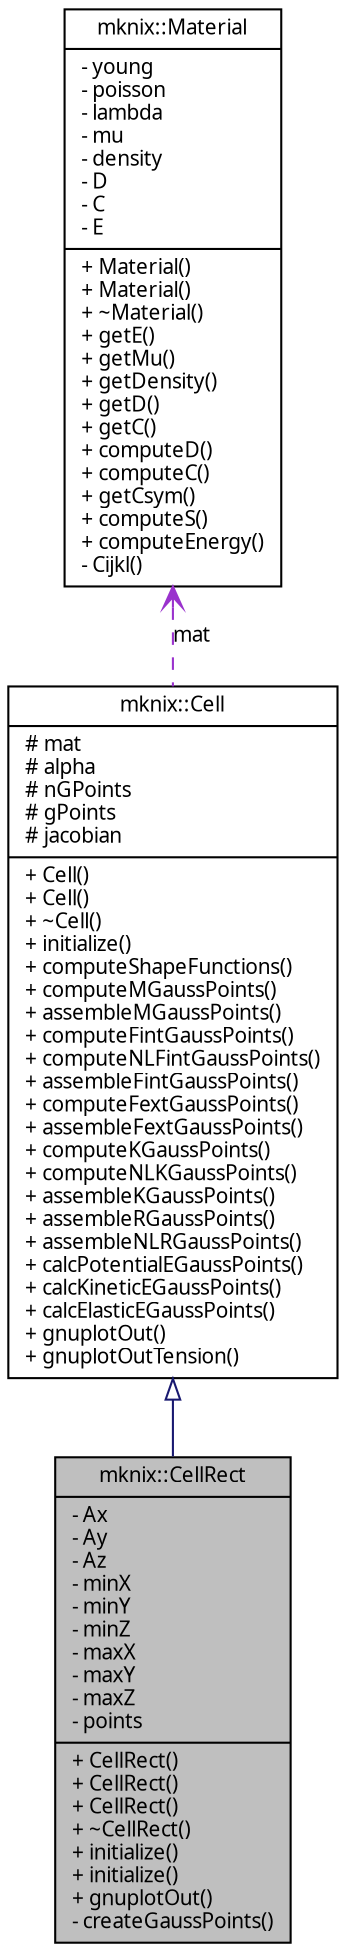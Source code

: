 digraph G
{
  edge [fontname="FreeSans.ttf",fontsize=10,labelfontname="FreeSans.ttf",labelfontsize=10];
  node [fontname="FreeSans.ttf",fontsize=10,shape=record];
  Node1 [label="{mknix::CellRect\n|- Ax\l- Ay\l- Az\l- minX\l- minY\l- minZ\l- maxX\l- maxY\l- maxZ\l- points\l|+ CellRect()\l+ CellRect()\l+ CellRect()\l+ ~CellRect()\l+ initialize()\l+ initialize()\l+ gnuplotOut()\l- createGaussPoints()\l}",height=0.2,width=0.4,color="black", fillcolor="grey75", style="filled" fontcolor="black"];
  Node2 -> Node1 [dir=back,color="midnightblue",fontsize=10,style="solid",arrowtail="empty"];
  Node2 [label="{mknix::Cell\n|# mat\l# alpha\l# nGPoints\l# gPoints\l# jacobian\l|+ Cell()\l+ Cell()\l+ ~Cell()\l+ initialize()\l+ computeShapeFunctions()\l+ computeMGaussPoints()\l+ assembleMGaussPoints()\l+ computeFintGaussPoints()\l+ computeNLFintGaussPoints()\l+ assembleFintGaussPoints()\l+ computeFextGaussPoints()\l+ assembleFextGaussPoints()\l+ computeKGaussPoints()\l+ computeNLKGaussPoints()\l+ assembleKGaussPoints()\l+ assembleRGaussPoints()\l+ assembleNLRGaussPoints()\l+ calcPotentialEGaussPoints()\l+ calcKineticEGaussPoints()\l+ calcElasticEGaussPoints()\l+ gnuplotOut()\l+ gnuplotOutTension()\l}",height=0.2,width=0.4,color="black", fillcolor="white", style="filled",URL="$classmknix_1_1Cell.html"];
  Node3 -> Node2 [dir=back,color="darkorchid3",fontsize=10,style="dashed",label="mat",arrowtail="open"];
  Node3 [label="{mknix::Material\n|- young\l- poisson\l- lambda\l- mu\l- density\l- D\l- C\l- E\l|+ Material()\l+ Material()\l+ ~Material()\l+ getE()\l+ getMu()\l+ getDensity()\l+ getD()\l+ getC()\l+ computeD()\l+ computeC()\l+ getCsym()\l+ computeS()\l+ computeEnergy()\l- Cijkl()\l}",height=0.2,width=0.4,color="black", fillcolor="white", style="filled",URL="$classmknix_1_1Material.html"];
}
